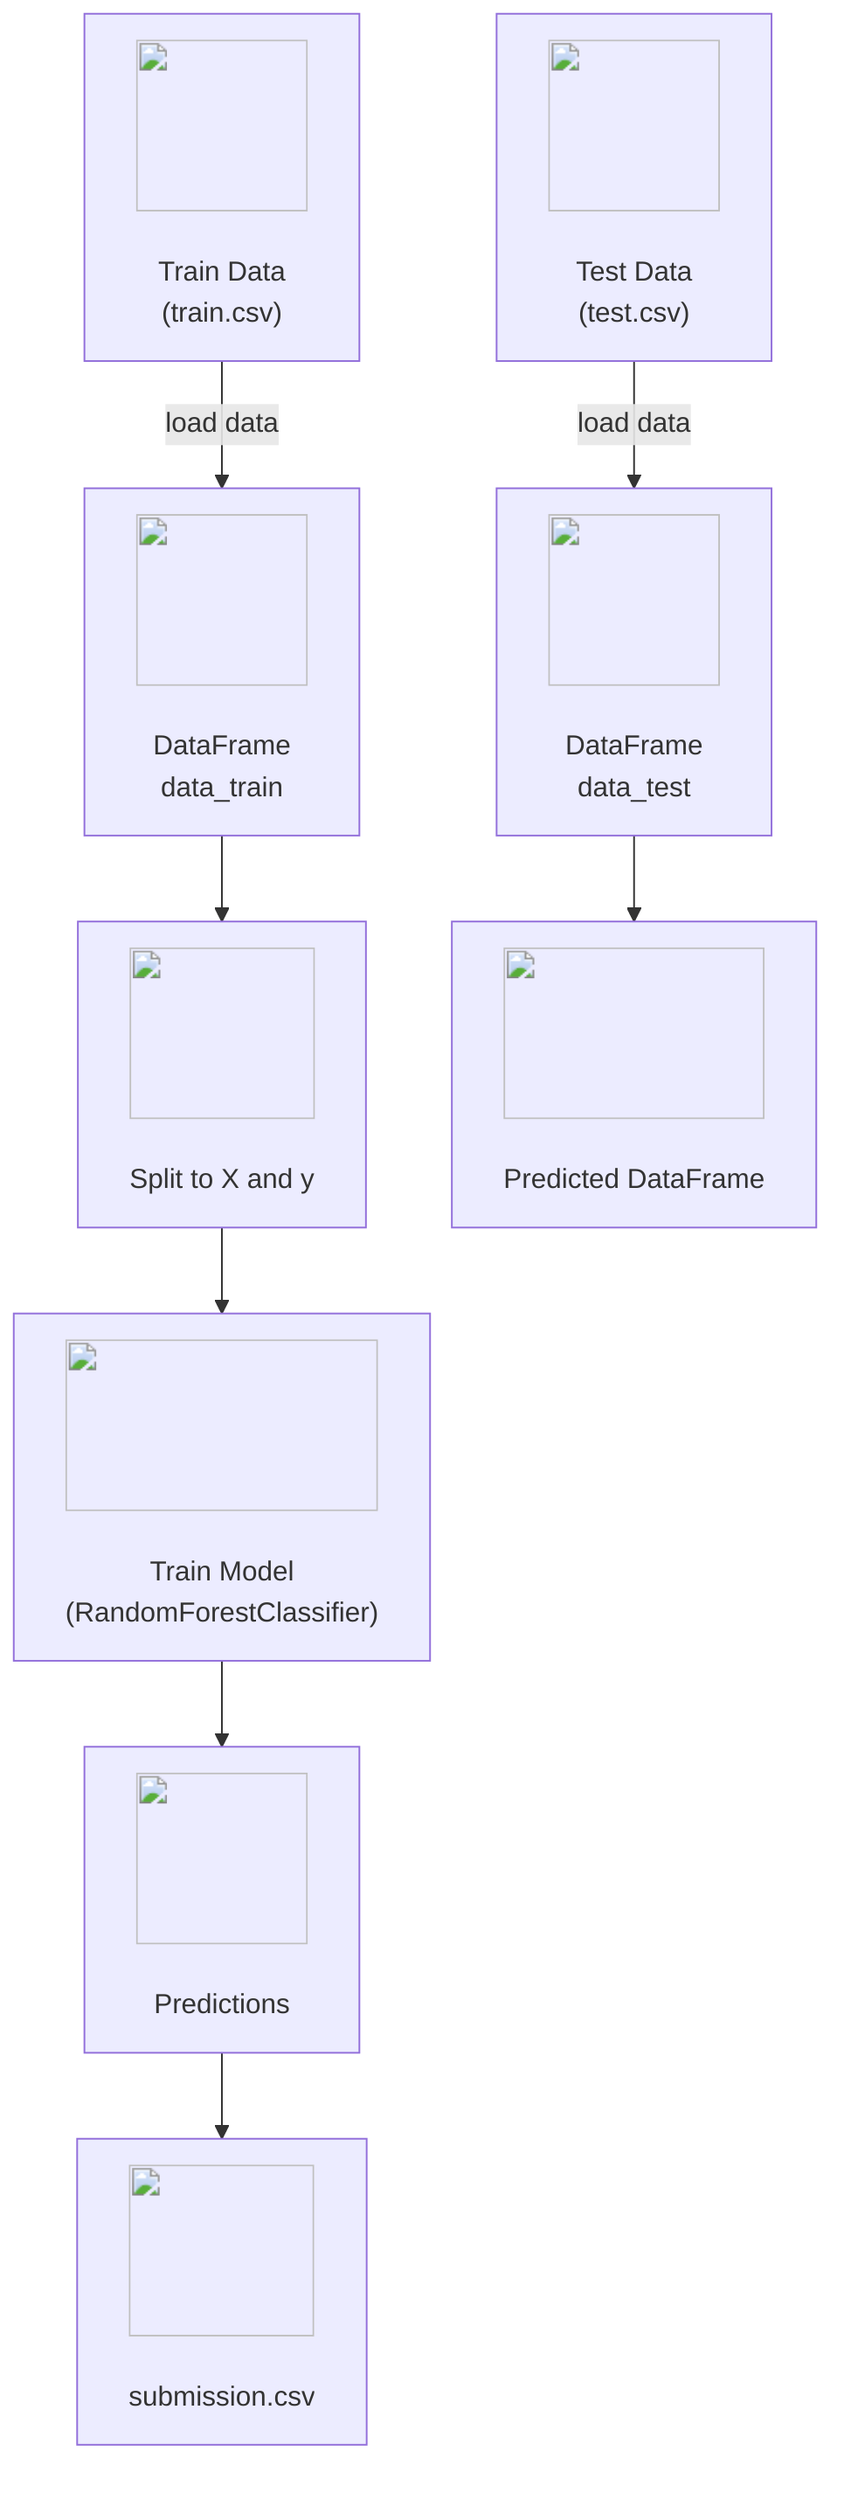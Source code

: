 flowchart TD
    A["<img src='icons/file.svg' width=100 height=100/> <br/> Train Data\n(train.csv)"] -->|load data| B["<img src='icons/table.svg' width=100 height=100/> <br/> DataFrame\ndata_train"]
    A1["<img src='icons/file.svg' width=100 height=100/> <br/> Test Data\n(test.csv)"] -->|load data| B1["<img src='icons/table.svg' width=100 height=100/> <br/> DataFrame\ndata_test"]
    B --> C["<img src='icons/row_split.svg' width=100 height=100/> <br/> Split to X and y"]
    C --> D["<img src='icons/brain.svg' width=100 height=100/> <br/> Train Model\n(RandomForestClassifier)"]
    D --> E["<img src='icons/row_split.svg' width=100 height=100/> <br/> Predictions"]
    B1 --> F["<img src='icons/table.svg' width=100 height=100/> <br/> Predicted DataFrame"]
    E --> G["<img src='icons/file.svg' width=100 height=100/> <br/> submission.csv"]